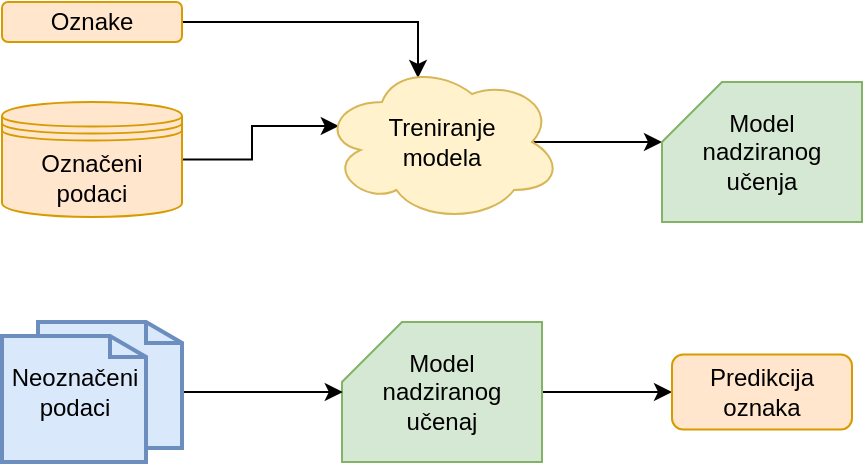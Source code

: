 <mxfile version="19.0.1" type="device"><diagram id="R6caQ-2Q5-_XKLxDIvd-" name="Page-1"><mxGraphModel dx="813" dy="431" grid="1" gridSize="10" guides="1" tooltips="1" connect="1" arrows="1" fold="1" page="1" pageScale="1" pageWidth="850" pageHeight="1100" math="0" shadow="0"><root><mxCell id="0"/><mxCell id="1" parent="0"/><mxCell id="77Zl9ybiauMjLONPhvXP-16" style="edgeStyle=orthogonalEdgeStyle;rounded=0;orthogonalLoop=1;jettySize=auto;html=1;entryX=0.07;entryY=0.4;entryDx=0;entryDy=0;entryPerimeter=0;" edge="1" parent="1" source="77Zl9ybiauMjLONPhvXP-2" target="77Zl9ybiauMjLONPhvXP-4"><mxGeometry relative="1" as="geometry"/></mxCell><mxCell id="77Zl9ybiauMjLONPhvXP-2" value="&lt;div&gt;Označeni&lt;/div&gt;&lt;div&gt;podaci&lt;br&gt;&lt;/div&gt;" style="shape=datastore;whiteSpace=wrap;html=1;fillColor=#ffe6cc;strokeColor=#d79b00;" vertex="1" parent="1"><mxGeometry x="70" y="260" width="90" height="57.5" as="geometry"/></mxCell><mxCell id="77Zl9ybiauMjLONPhvXP-7" style="edgeStyle=orthogonalEdgeStyle;rounded=0;orthogonalLoop=1;jettySize=auto;html=1;exitX=1;exitY=0.5;exitDx=0;exitDy=0;entryX=0.4;entryY=0.1;entryDx=0;entryDy=0;entryPerimeter=0;" edge="1" parent="1" source="77Zl9ybiauMjLONPhvXP-3" target="77Zl9ybiauMjLONPhvXP-4"><mxGeometry relative="1" as="geometry"><mxPoint x="240" y="270" as="targetPoint"/></mxGeometry></mxCell><mxCell id="77Zl9ybiauMjLONPhvXP-3" value="Oznake" style="rounded=1;whiteSpace=wrap;html=1;fillColor=#ffe6cc;strokeColor=#d79b00;" vertex="1" parent="1"><mxGeometry x="70" y="210" width="90" height="20" as="geometry"/></mxCell><mxCell id="77Zl9ybiauMjLONPhvXP-8" style="edgeStyle=orthogonalEdgeStyle;rounded=0;orthogonalLoop=1;jettySize=auto;html=1;exitX=0.875;exitY=0.5;exitDx=0;exitDy=0;exitPerimeter=0;entryX=0;entryY=0;entryDx=0;entryDy=30;entryPerimeter=0;" edge="1" parent="1" source="77Zl9ybiauMjLONPhvXP-4" target="77Zl9ybiauMjLONPhvXP-5"><mxGeometry relative="1" as="geometry"/></mxCell><mxCell id="77Zl9ybiauMjLONPhvXP-4" value="&lt;div&gt;Treniranje&lt;/div&gt;&lt;div&gt;modela&lt;br&gt;&lt;/div&gt;" style="ellipse;shape=cloud;whiteSpace=wrap;html=1;fillColor=#fff2cc;strokeColor=#d6b656;" vertex="1" parent="1"><mxGeometry x="230" y="240" width="120" height="80" as="geometry"/></mxCell><mxCell id="77Zl9ybiauMjLONPhvXP-5" value="&lt;div&gt;Model&lt;/div&gt;&lt;div&gt;nadziranog&lt;/div&gt;&lt;div&gt;učenja&lt;br&gt;&lt;/div&gt;" style="shape=card;whiteSpace=wrap;html=1;fillColor=#d5e8d4;strokeColor=#82b366;" vertex="1" parent="1"><mxGeometry x="400" y="250" width="100" height="70" as="geometry"/></mxCell><mxCell id="77Zl9ybiauMjLONPhvXP-15" style="edgeStyle=orthogonalEdgeStyle;rounded=0;orthogonalLoop=1;jettySize=auto;html=1;exitX=1;exitY=0.5;exitDx=0;exitDy=0;exitPerimeter=0;entryX=0;entryY=0.5;entryDx=0;entryDy=0;" edge="1" parent="1" source="77Zl9ybiauMjLONPhvXP-9" target="77Zl9ybiauMjLONPhvXP-14"><mxGeometry relative="1" as="geometry"/></mxCell><mxCell id="77Zl9ybiauMjLONPhvXP-9" value="&lt;div&gt;Model&lt;/div&gt;&lt;div&gt;nadziranog&lt;/div&gt;&lt;div&gt;učenaj&lt;br&gt;&lt;/div&gt;" style="shape=card;whiteSpace=wrap;html=1;fillColor=#d5e8d4;strokeColor=#82b366;" vertex="1" parent="1"><mxGeometry x="240" y="370" width="100" height="70" as="geometry"/></mxCell><mxCell id="77Zl9ybiauMjLONPhvXP-13" style="edgeStyle=orthogonalEdgeStyle;rounded=0;orthogonalLoop=1;jettySize=auto;html=1;entryX=0.004;entryY=0.5;entryDx=0;entryDy=0;entryPerimeter=0;" edge="1" parent="1" source="77Zl9ybiauMjLONPhvXP-12" target="77Zl9ybiauMjLONPhvXP-9"><mxGeometry relative="1" as="geometry"/></mxCell><mxCell id="77Zl9ybiauMjLONPhvXP-12" value="&lt;div&gt;Neoznačeni&lt;/div&gt;&lt;div&gt;podaci&lt;br&gt;&lt;/div&gt;" style="html=1;verticalLabelPosition=middle;align=center;labelBackgroundColor=none;verticalAlign=middle;strokeWidth=2;strokeColor=#6c8ebf;shadow=0;dashed=0;shape=mxgraph.ios7.icons.documents;fillColor=#dae8fc;labelPosition=center;spacingLeft=-18;" vertex="1" parent="1"><mxGeometry x="70" y="370" width="90" height="70" as="geometry"/></mxCell><mxCell id="77Zl9ybiauMjLONPhvXP-14" value="&lt;div&gt;Predikcija&lt;/div&gt;&lt;div&gt;oznaka&lt;br&gt;&lt;/div&gt;" style="rounded=1;whiteSpace=wrap;html=1;labelBackgroundColor=none;fillColor=#ffe6cc;strokeColor=#d79b00;" vertex="1" parent="1"><mxGeometry x="405" y="386.25" width="90" height="37.5" as="geometry"/></mxCell></root></mxGraphModel></diagram></mxfile>